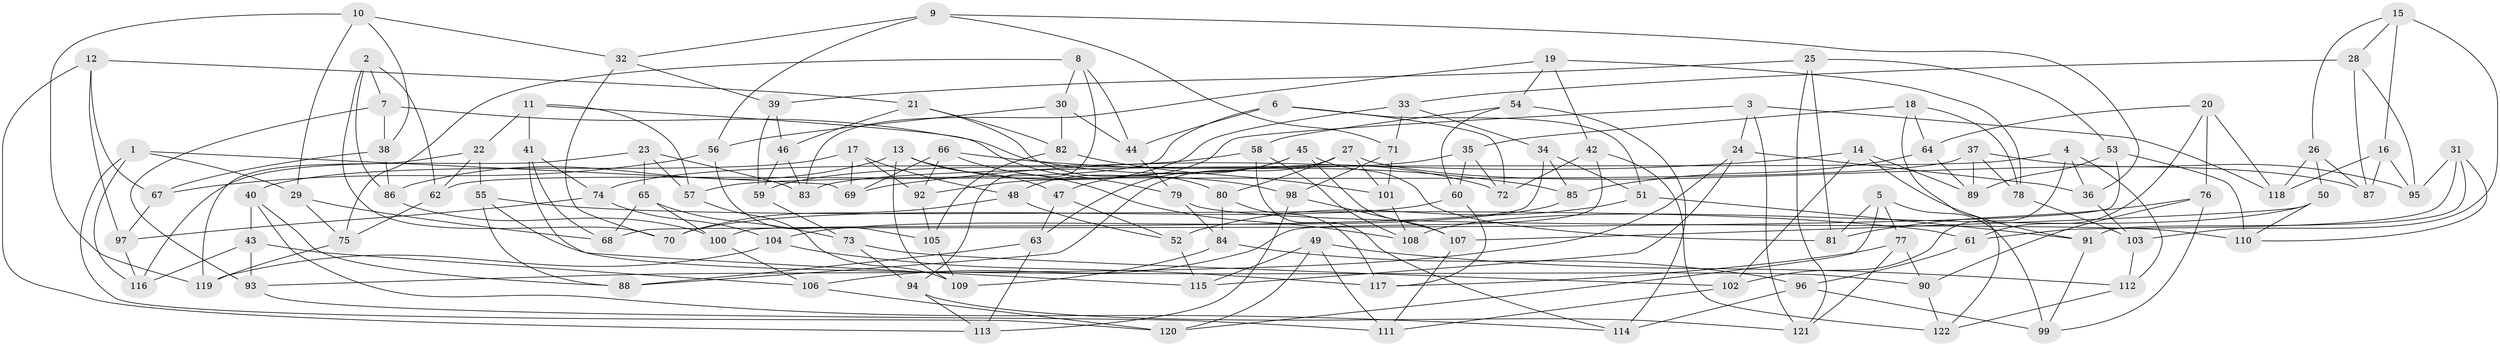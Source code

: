 // coarse degree distribution, {2: 0.04918032786885246, 3: 0.06557377049180328, 4: 0.47540983606557374, 10: 0.01639344262295082, 11: 0.03278688524590164, 5: 0.11475409836065574, 6: 0.09836065573770492, 7: 0.09836065573770492, 8: 0.03278688524590164, 15: 0.01639344262295082}
// Generated by graph-tools (version 1.1) at 2025/02/03/04/25 22:02:27]
// undirected, 122 vertices, 244 edges
graph export_dot {
graph [start="1"]
  node [color=gray90,style=filled];
  1;
  2;
  3;
  4;
  5;
  6;
  7;
  8;
  9;
  10;
  11;
  12;
  13;
  14;
  15;
  16;
  17;
  18;
  19;
  20;
  21;
  22;
  23;
  24;
  25;
  26;
  27;
  28;
  29;
  30;
  31;
  32;
  33;
  34;
  35;
  36;
  37;
  38;
  39;
  40;
  41;
  42;
  43;
  44;
  45;
  46;
  47;
  48;
  49;
  50;
  51;
  52;
  53;
  54;
  55;
  56;
  57;
  58;
  59;
  60;
  61;
  62;
  63;
  64;
  65;
  66;
  67;
  68;
  69;
  70;
  71;
  72;
  73;
  74;
  75;
  76;
  77;
  78;
  79;
  80;
  81;
  82;
  83;
  84;
  85;
  86;
  87;
  88;
  89;
  90;
  91;
  92;
  93;
  94;
  95;
  96;
  97;
  98;
  99;
  100;
  101;
  102;
  103;
  104;
  105;
  106;
  107;
  108;
  109;
  110;
  111;
  112;
  113;
  114;
  115;
  116;
  117;
  118;
  119;
  120;
  121;
  122;
  1 -- 69;
  1 -- 29;
  1 -- 120;
  1 -- 116;
  2 -- 70;
  2 -- 62;
  2 -- 86;
  2 -- 7;
  3 -- 48;
  3 -- 121;
  3 -- 24;
  3 -- 118;
  4 -- 83;
  4 -- 112;
  4 -- 36;
  4 -- 102;
  5 -- 120;
  5 -- 99;
  5 -- 77;
  5 -- 81;
  6 -- 72;
  6 -- 51;
  6 -- 44;
  6 -- 62;
  7 -- 72;
  7 -- 93;
  7 -- 38;
  8 -- 30;
  8 -- 94;
  8 -- 44;
  8 -- 75;
  9 -- 71;
  9 -- 36;
  9 -- 56;
  9 -- 32;
  10 -- 32;
  10 -- 119;
  10 -- 29;
  10 -- 38;
  11 -- 22;
  11 -- 41;
  11 -- 79;
  11 -- 57;
  12 -- 97;
  12 -- 113;
  12 -- 67;
  12 -- 21;
  13 -- 86;
  13 -- 47;
  13 -- 98;
  13 -- 109;
  14 -- 89;
  14 -- 102;
  14 -- 91;
  14 -- 69;
  15 -- 26;
  15 -- 103;
  15 -- 16;
  15 -- 28;
  16 -- 87;
  16 -- 95;
  16 -- 118;
  17 -- 69;
  17 -- 92;
  17 -- 40;
  17 -- 48;
  18 -- 35;
  18 -- 64;
  18 -- 78;
  18 -- 122;
  19 -- 54;
  19 -- 78;
  19 -- 83;
  19 -- 42;
  20 -- 61;
  20 -- 76;
  20 -- 64;
  20 -- 118;
  21 -- 82;
  21 -- 46;
  21 -- 80;
  22 -- 119;
  22 -- 55;
  22 -- 62;
  23 -- 65;
  23 -- 57;
  23 -- 116;
  23 -- 83;
  24 -- 36;
  24 -- 115;
  24 -- 93;
  25 -- 53;
  25 -- 121;
  25 -- 81;
  25 -- 39;
  26 -- 50;
  26 -- 118;
  26 -- 87;
  27 -- 88;
  27 -- 80;
  27 -- 101;
  27 -- 87;
  28 -- 95;
  28 -- 33;
  28 -- 87;
  29 -- 75;
  29 -- 68;
  30 -- 44;
  30 -- 82;
  30 -- 56;
  31 -- 110;
  31 -- 95;
  31 -- 61;
  31 -- 91;
  32 -- 39;
  32 -- 70;
  33 -- 71;
  33 -- 34;
  33 -- 92;
  34 -- 51;
  34 -- 85;
  34 -- 100;
  35 -- 60;
  35 -- 59;
  35 -- 72;
  36 -- 103;
  37 -- 78;
  37 -- 89;
  37 -- 57;
  37 -- 95;
  38 -- 86;
  38 -- 67;
  39 -- 59;
  39 -- 46;
  40 -- 43;
  40 -- 88;
  40 -- 114;
  41 -- 74;
  41 -- 68;
  41 -- 115;
  42 -- 106;
  42 -- 122;
  42 -- 72;
  43 -- 106;
  43 -- 116;
  43 -- 93;
  44 -- 79;
  45 -- 63;
  45 -- 107;
  45 -- 81;
  45 -- 47;
  46 -- 59;
  46 -- 83;
  47 -- 63;
  47 -- 52;
  48 -- 52;
  48 -- 70;
  49 -- 120;
  49 -- 115;
  49 -- 112;
  49 -- 111;
  50 -- 107;
  50 -- 110;
  50 -- 108;
  51 -- 91;
  51 -- 52;
  52 -- 115;
  53 -- 68;
  53 -- 110;
  53 -- 89;
  54 -- 58;
  54 -- 114;
  54 -- 60;
  55 -- 90;
  55 -- 88;
  55 -- 61;
  56 -- 67;
  56 -- 105;
  57 -- 109;
  58 -- 74;
  58 -- 108;
  58 -- 114;
  59 -- 73;
  60 -- 70;
  60 -- 117;
  61 -- 96;
  62 -- 75;
  63 -- 113;
  63 -- 88;
  64 -- 85;
  64 -- 89;
  65 -- 73;
  65 -- 100;
  65 -- 68;
  66 -- 69;
  66 -- 85;
  66 -- 108;
  66 -- 92;
  67 -- 97;
  71 -- 98;
  71 -- 101;
  73 -- 94;
  73 -- 102;
  74 -- 97;
  74 -- 104;
  75 -- 119;
  76 -- 99;
  76 -- 90;
  76 -- 81;
  77 -- 90;
  77 -- 117;
  77 -- 121;
  78 -- 103;
  79 -- 84;
  79 -- 110;
  80 -- 84;
  80 -- 117;
  82 -- 101;
  82 -- 105;
  84 -- 109;
  84 -- 96;
  85 -- 104;
  86 -- 100;
  90 -- 122;
  91 -- 99;
  92 -- 105;
  93 -- 111;
  94 -- 113;
  94 -- 121;
  96 -- 99;
  96 -- 114;
  97 -- 116;
  98 -- 113;
  98 -- 107;
  100 -- 106;
  101 -- 108;
  102 -- 111;
  103 -- 112;
  104 -- 117;
  104 -- 119;
  105 -- 109;
  106 -- 120;
  107 -- 111;
  112 -- 122;
}
